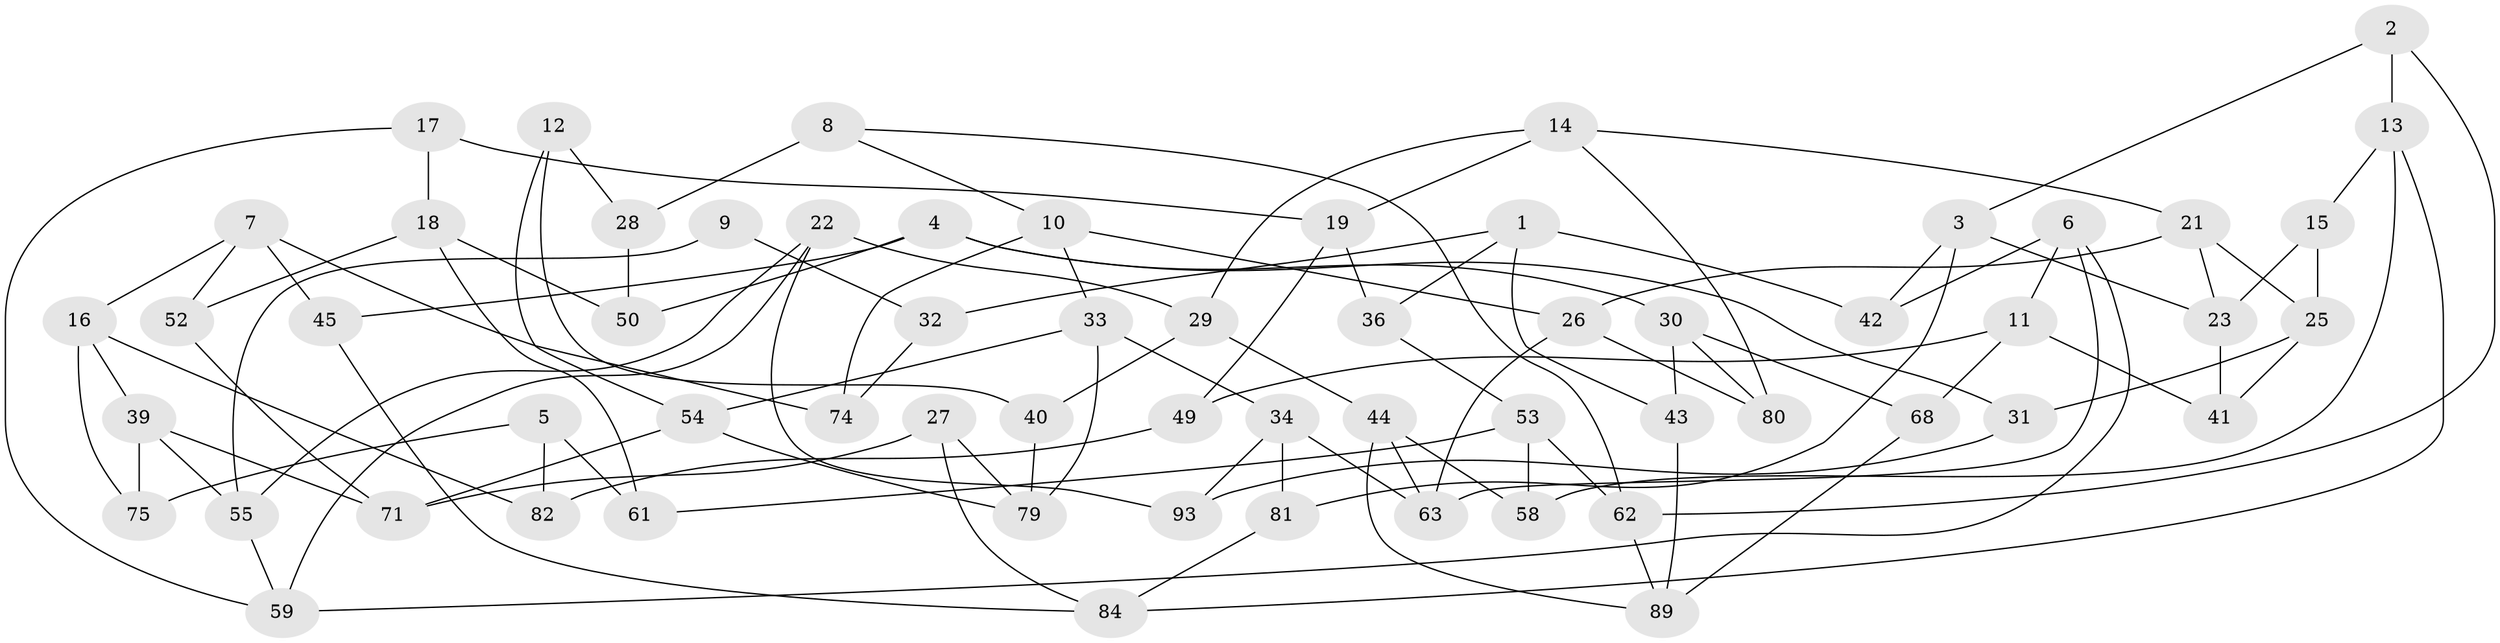 // original degree distribution, {3: 1.0}
// Generated by graph-tools (version 1.1) at 2025/11/02/21/25 10:11:15]
// undirected, 62 vertices, 109 edges
graph export_dot {
graph [start="1"]
  node [color=gray90,style=filled];
  1 [super="+92"];
  2;
  3 [super="+38"];
  4 [super="+91"];
  5;
  6 [super="+98"];
  7 [super="+85"];
  8 [super="+96"];
  9;
  10 [super="+48"];
  11 [super="+20"];
  12 [super="+97"];
  13 [super="+70"];
  14 [super="+60"];
  15;
  16 [super="+24"];
  17;
  18 [super="+47"];
  19 [super="+35"];
  21 [super="+57"];
  22 [super="+46"];
  23 [super="+65"];
  25 [super="+37"];
  26 [super="+56"];
  27;
  28 [super="+88"];
  29 [super="+76"];
  30 [super="+51"];
  31;
  32 [super="+78"];
  33 [super="+83"];
  34 [super="+69"];
  36;
  39 [super="+67"];
  40 [super="+94"];
  41;
  42;
  43;
  44 [super="+64"];
  45;
  49;
  50;
  52;
  53 [super="+77"];
  54 [super="+66"];
  55 [super="+86"];
  58;
  59 [super="+90"];
  61;
  62 [super="+73"];
  63 [super="+95"];
  68;
  71 [super="+72"];
  74;
  75;
  79 [super="+87"];
  80;
  81;
  82;
  84 [super="+99"];
  89 [super="+100"];
  93;
  1 -- 36;
  1 -- 32;
  1 -- 42;
  1 -- 43;
  2 -- 13;
  2 -- 3;
  2 -- 62;
  3 -- 42;
  3 -- 81;
  3 -- 23;
  4 -- 45;
  4 -- 30;
  4 -- 50;
  4 -- 31;
  5 -- 82;
  5 -- 61;
  5 -- 75;
  6 -- 42;
  6 -- 59;
  6 -- 11;
  6 -- 63;
  7 -- 45;
  7 -- 74;
  7 -- 52;
  7 -- 16;
  8 -- 10;
  8 -- 28 [weight=2];
  8 -- 62;
  9 -- 32 [weight=2];
  9 -- 55;
  10 -- 33;
  10 -- 26;
  10 -- 74;
  11 -- 68;
  11 -- 41;
  11 -- 49;
  12 -- 40 [weight=2];
  12 -- 54;
  12 -- 28;
  13 -- 58;
  13 -- 15;
  13 -- 84;
  14 -- 19;
  14 -- 29;
  14 -- 80;
  14 -- 21;
  15 -- 23;
  15 -- 25;
  16 -- 39;
  16 -- 82;
  16 -- 75;
  17 -- 59;
  17 -- 18;
  17 -- 19;
  18 -- 50;
  18 -- 61;
  18 -- 52;
  19 -- 49;
  19 -- 36;
  21 -- 25;
  21 -- 26;
  21 -- 23;
  22 -- 55;
  22 -- 29;
  22 -- 59;
  22 -- 93;
  23 -- 41;
  25 -- 31;
  25 -- 41;
  26 -- 63;
  26 -- 80;
  27 -- 79;
  27 -- 84;
  27 -- 71;
  28 -- 50;
  29 -- 40;
  29 -- 44;
  30 -- 80;
  30 -- 68;
  30 -- 43;
  31 -- 93;
  32 -- 74;
  33 -- 34;
  33 -- 79;
  33 -- 54;
  34 -- 93;
  34 -- 81;
  34 -- 63;
  36 -- 53;
  39 -- 75;
  39 -- 71;
  39 -- 55;
  40 -- 79;
  43 -- 89;
  44 -- 89;
  44 -- 58;
  44 -- 63;
  45 -- 84;
  49 -- 82;
  52 -- 71;
  53 -- 58;
  53 -- 61;
  53 -- 62;
  54 -- 79;
  54 -- 71;
  55 -- 59;
  62 -- 89;
  68 -- 89;
  81 -- 84;
}
